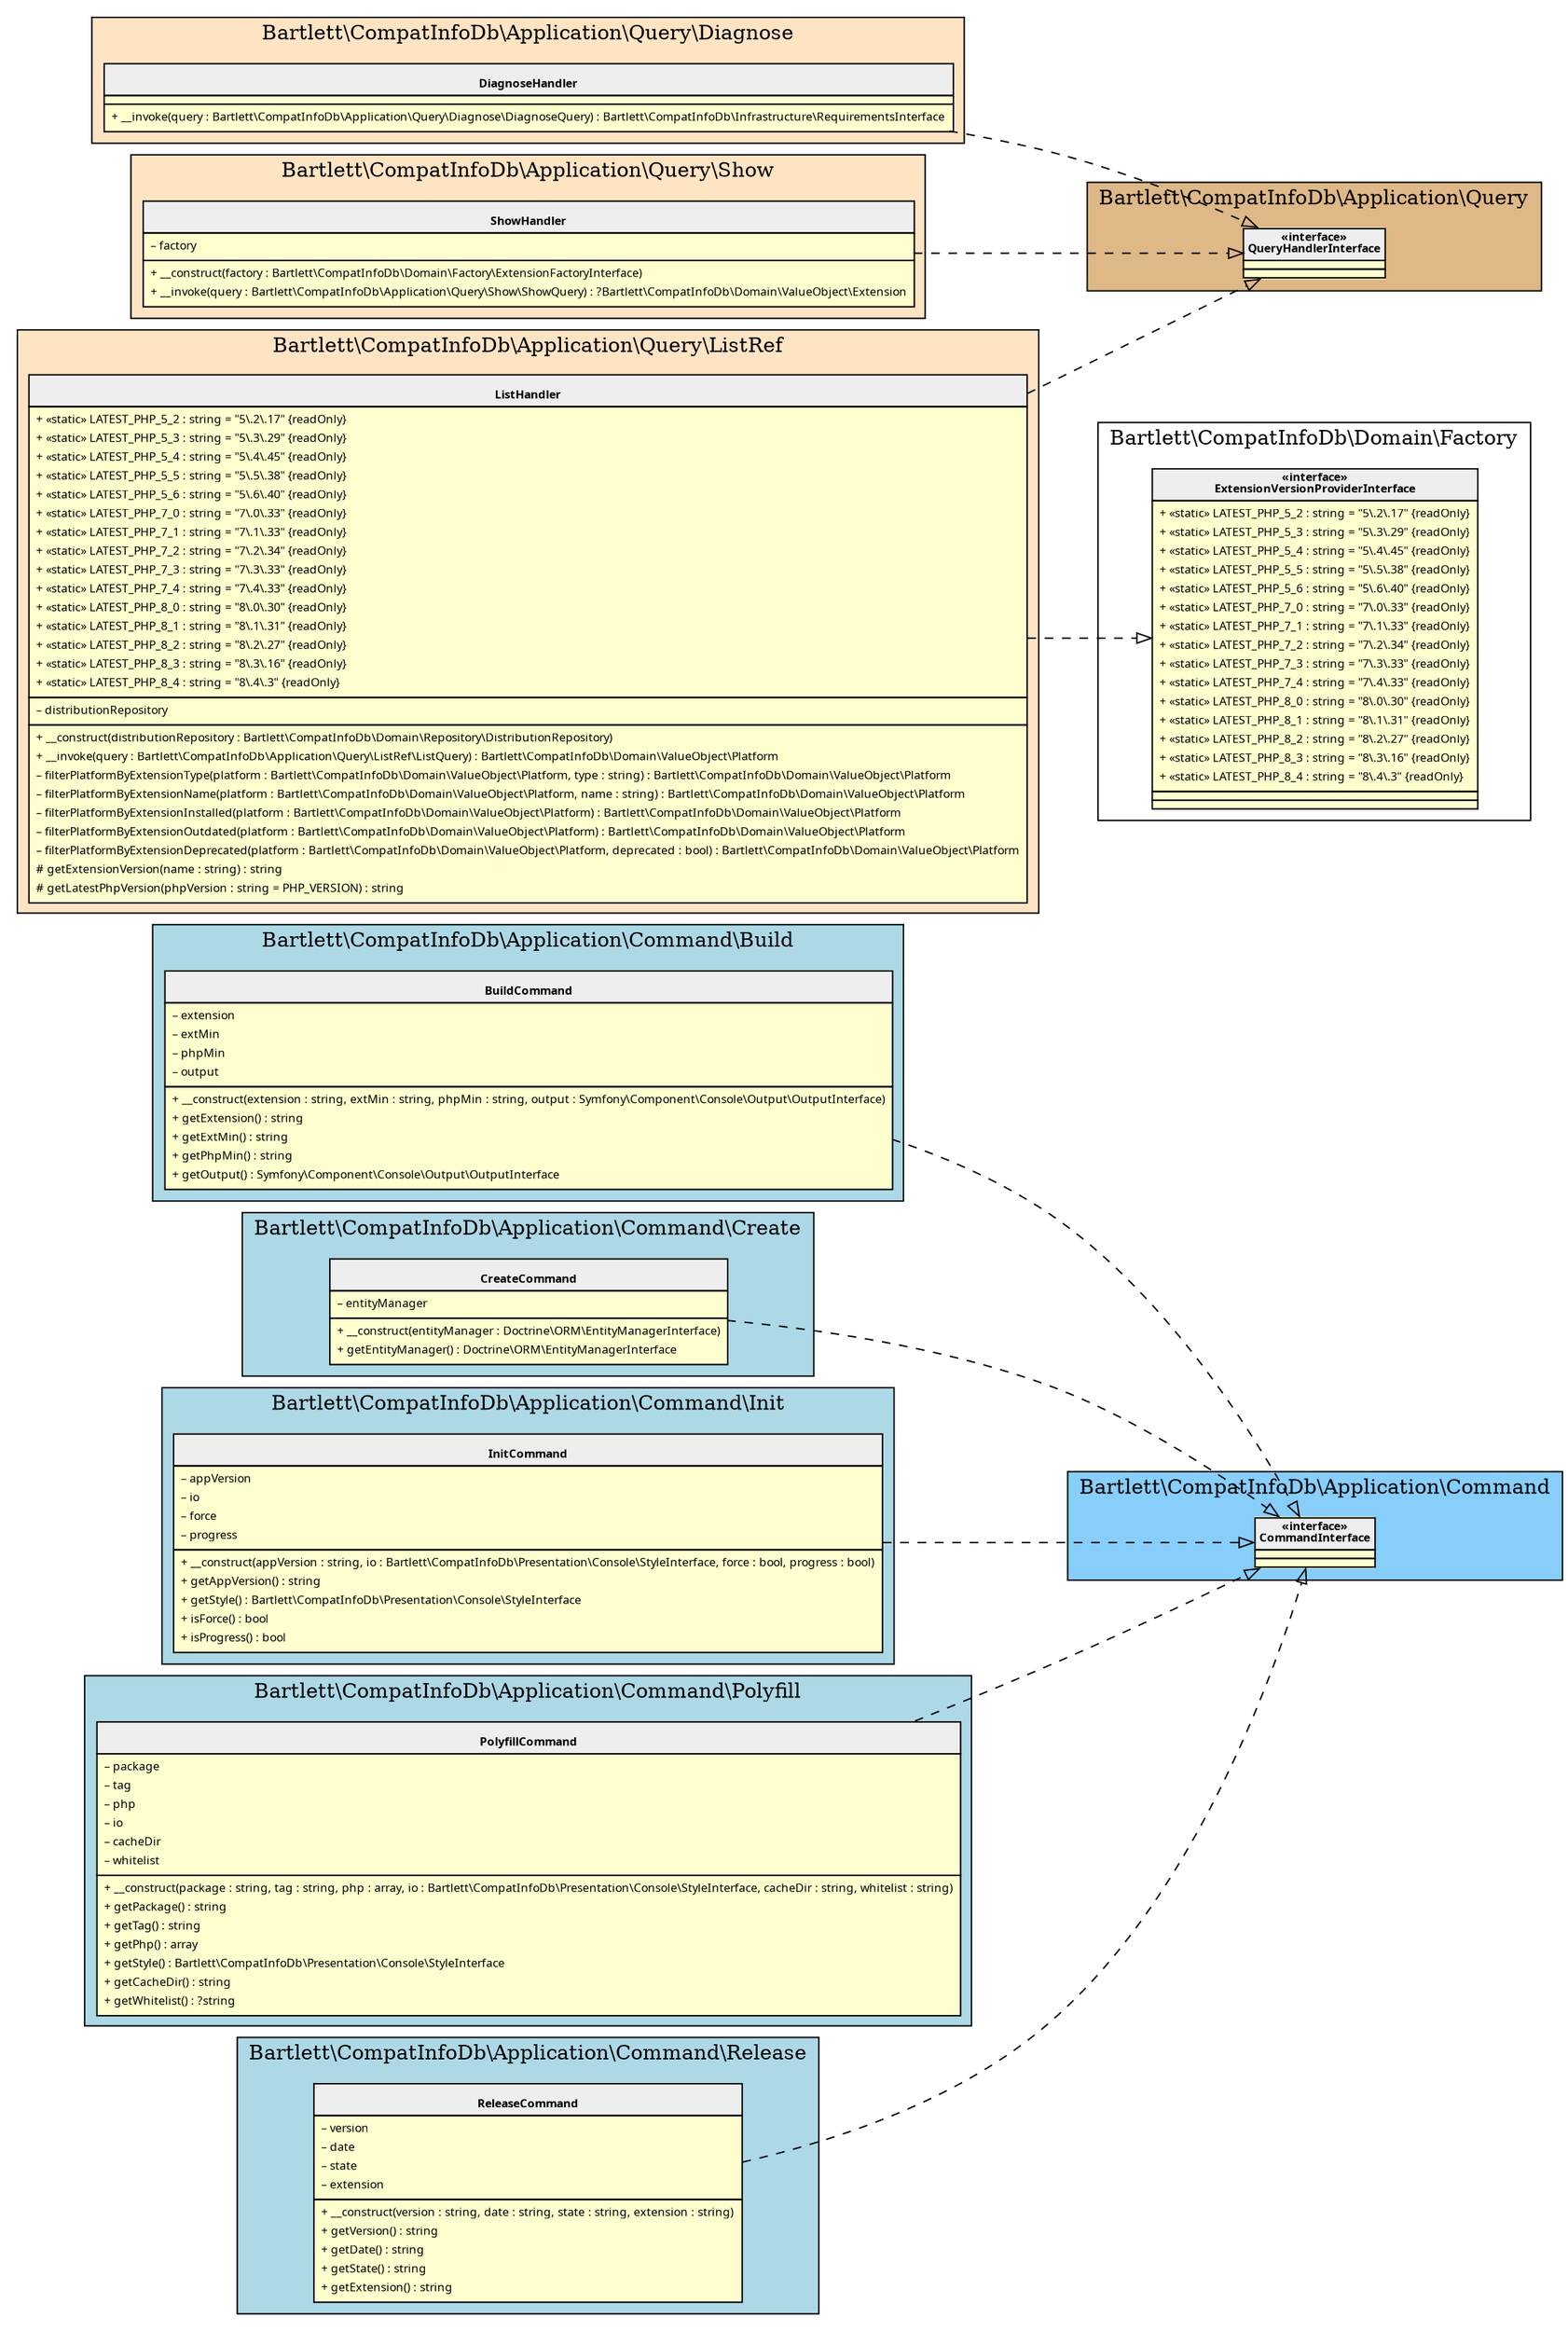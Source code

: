 digraph {
  graph [name="G" overlap="false" rankdir="LR" bgcolor="transparent"]
  node [fontname="Verdana" fontsize=8 shape="none" margin=0 fillcolor="#FEFECE" style="filled"]
  edge [fontname="Verdana" fontsize=8]
  subgraph cluster_0 {
    graph [bgcolor="LightBlue"]
    label = "Bartlett\\CompatInfoDb\\Application\\Command\\Build"
    "Bartlett\\CompatInfoDb\\Application\\Command\\Build\\BuildCommand" [shape="none" label=<
<table cellspacing="0" border="0" cellborder="1">
    <tr><td bgcolor="#eeeeee"><b><br/>BuildCommand</b></td></tr>
    <tr><td><table border="0" cellspacing="0" cellpadding="2">
    <tr><td align="left">– extension</td></tr>
    <tr><td align="left">– extMin</td></tr>
    <tr><td align="left">– phpMin</td></tr>
    <tr><td align="left">– output</td></tr>
</table></td></tr>
    <tr><td><table border="0" cellspacing="0" cellpadding="2">
    <tr><td align="left">+ __construct(extension : string, extMin : string, phpMin : string, output : Symfony\\Component\\Console\\Output\\OutputInterface)</td></tr>
    <tr><td align="left">+ getExtension() : string</td></tr>
    <tr><td align="left">+ getExtMin() : string</td></tr>
    <tr><td align="left">+ getPhpMin() : string</td></tr>
    <tr><td align="left">+ getOutput() : Symfony\\Component\\Console\\Output\\OutputInterface</td></tr>
</table></td></tr>
</table>>]
  }
  subgraph cluster_1 {
    graph [bgcolor="LightSkyBlue"]
    label = "Bartlett\\CompatInfoDb\\Application\\Command"
    "Bartlett\\CompatInfoDb\\Application\\Command\\CommandInterface" [shape="none" label=<
<table cellspacing="0" border="0" cellborder="1">
    <tr><td bgcolor="#eeeeee"><b>«interface»<br/>CommandInterface</b></td></tr>
    <tr><td></td></tr>
    <tr><td></td></tr>
</table>>]
  }
  subgraph cluster_2 {
    graph [bgcolor="LightBlue"]
    label = "Bartlett\\CompatInfoDb\\Application\\Command\\Create"
    "Bartlett\\CompatInfoDb\\Application\\Command\\Create\\CreateCommand" [shape="none" label=<
<table cellspacing="0" border="0" cellborder="1">
    <tr><td bgcolor="#eeeeee"><b><br/>CreateCommand</b></td></tr>
    <tr><td><table border="0" cellspacing="0" cellpadding="2">
    <tr><td align="left">– entityManager</td></tr>
</table></td></tr>
    <tr><td><table border="0" cellspacing="0" cellpadding="2">
    <tr><td align="left">+ __construct(entityManager : Doctrine\\ORM\\EntityManagerInterface)</td></tr>
    <tr><td align="left">+ getEntityManager() : Doctrine\\ORM\\EntityManagerInterface</td></tr>
</table></td></tr>
</table>>]
  }
  subgraph cluster_3 {
    graph [bgcolor="LightBlue"]
    label = "Bartlett\\CompatInfoDb\\Application\\Command\\Init"
    "Bartlett\\CompatInfoDb\\Application\\Command\\Init\\InitCommand" [shape="none" label=<
<table cellspacing="0" border="0" cellborder="1">
    <tr><td bgcolor="#eeeeee"><b><br/>InitCommand</b></td></tr>
    <tr><td><table border="0" cellspacing="0" cellpadding="2">
    <tr><td align="left">– appVersion</td></tr>
    <tr><td align="left">– io</td></tr>
    <tr><td align="left">– force</td></tr>
    <tr><td align="left">– progress</td></tr>
</table></td></tr>
    <tr><td><table border="0" cellspacing="0" cellpadding="2">
    <tr><td align="left">+ __construct(appVersion : string, io : Bartlett\\CompatInfoDb\\Presentation\\Console\\StyleInterface, force : bool, progress : bool)</td></tr>
    <tr><td align="left">+ getAppVersion() : string</td></tr>
    <tr><td align="left">+ getStyle() : Bartlett\\CompatInfoDb\\Presentation\\Console\\StyleInterface</td></tr>
    <tr><td align="left">+ isForce() : bool</td></tr>
    <tr><td align="left">+ isProgress() : bool</td></tr>
</table></td></tr>
</table>>]
  }
  subgraph cluster_4 {
    graph [bgcolor="LightBlue"]
    label = "Bartlett\\CompatInfoDb\\Application\\Command\\Polyfill"
    "Bartlett\\CompatInfoDb\\Application\\Command\\Polyfill\\PolyfillCommand" [shape="none" label=<
<table cellspacing="0" border="0" cellborder="1">
    <tr><td bgcolor="#eeeeee"><b><br/>PolyfillCommand</b></td></tr>
    <tr><td><table border="0" cellspacing="0" cellpadding="2">
    <tr><td align="left">– package</td></tr>
    <tr><td align="left">– tag</td></tr>
    <tr><td align="left">– php</td></tr>
    <tr><td align="left">– io</td></tr>
    <tr><td align="left">– cacheDir</td></tr>
    <tr><td align="left">– whitelist</td></tr>
</table></td></tr>
    <tr><td><table border="0" cellspacing="0" cellpadding="2">
    <tr><td align="left">+ __construct(package : string, tag : string, php : array, io : Bartlett\\CompatInfoDb\\Presentation\\Console\\StyleInterface, cacheDir : string, whitelist : string)</td></tr>
    <tr><td align="left">+ getPackage() : string</td></tr>
    <tr><td align="left">+ getTag() : string</td></tr>
    <tr><td align="left">+ getPhp() : array</td></tr>
    <tr><td align="left">+ getStyle() : Bartlett\\CompatInfoDb\\Presentation\\Console\\StyleInterface</td></tr>
    <tr><td align="left">+ getCacheDir() : string</td></tr>
    <tr><td align="left">+ getWhitelist() : ?string</td></tr>
</table></td></tr>
</table>>]
  }
  subgraph cluster_5 {
    graph [bgcolor="LightBlue"]
    label = "Bartlett\\CompatInfoDb\\Application\\Command\\Release"
    "Bartlett\\CompatInfoDb\\Application\\Command\\Release\\ReleaseCommand" [shape="none" label=<
<table cellspacing="0" border="0" cellborder="1">
    <tr><td bgcolor="#eeeeee"><b><br/>ReleaseCommand</b></td></tr>
    <tr><td><table border="0" cellspacing="0" cellpadding="2">
    <tr><td align="left">– version</td></tr>
    <tr><td align="left">– date</td></tr>
    <tr><td align="left">– state</td></tr>
    <tr><td align="left">– extension</td></tr>
</table></td></tr>
    <tr><td><table border="0" cellspacing="0" cellpadding="2">
    <tr><td align="left">+ __construct(version : string, date : string, state : string, extension : string)</td></tr>
    <tr><td align="left">+ getVersion() : string</td></tr>
    <tr><td align="left">+ getDate() : string</td></tr>
    <tr><td align="left">+ getState() : string</td></tr>
    <tr><td align="left">+ getExtension() : string</td></tr>
</table></td></tr>
</table>>]
  }
  subgraph cluster_6 {
    graph [bgcolor="Bisque"]
    label = "Bartlett\\CompatInfoDb\\Application\\Query\\Diagnose"
    "Bartlett\\CompatInfoDb\\Application\\Query\\Diagnose\\DiagnoseHandler" [shape="none" label=<
<table cellspacing="0" border="0" cellborder="1">
    <tr><td bgcolor="#eeeeee"><b><br/>DiagnoseHandler</b></td></tr>
    <tr><td></td></tr>
    <tr><td><table border="0" cellspacing="0" cellpadding="2">
    <tr><td align="left">+ __invoke(query : Bartlett\\CompatInfoDb\\Application\\Query\\Diagnose\\DiagnoseQuery) : Bartlett\\CompatInfoDb\\Infrastructure\\RequirementsInterface</td></tr>
</table></td></tr>
</table>>]
  }
  subgraph cluster_7 {
    graph [bgcolor="BurlyWood"]
    label = "Bartlett\\CompatInfoDb\\Application\\Query"
    "Bartlett\\CompatInfoDb\\Application\\Query\\QueryHandlerInterface" [shape="none" label=<
<table cellspacing="0" border="0" cellborder="1">
    <tr><td bgcolor="#eeeeee"><b>«interface»<br/>QueryHandlerInterface</b></td></tr>
    <tr><td></td></tr>
    <tr><td></td></tr>
</table>>]
  }
  subgraph cluster_8 {
    graph [bgcolor="Bisque"]
    label = "Bartlett\\CompatInfoDb\\Application\\Query\\ListRef"
    "Bartlett\\CompatInfoDb\\Application\\Query\\ListRef\\ListHandler" [shape="none" label=<
<table cellspacing="0" border="0" cellborder="1">
    <tr><td bgcolor="#eeeeee"><b><br/>ListHandler</b></td></tr>
    <tr><td><table border="0" cellspacing="0" cellpadding="2">
    <tr><td align="left">+ «static» LATEST_PHP_5_2 : string = "5\.2\.17" {readOnly}</td></tr>
    <tr><td align="left">+ «static» LATEST_PHP_5_3 : string = "5\.3\.29" {readOnly}</td></tr>
    <tr><td align="left">+ «static» LATEST_PHP_5_4 : string = "5\.4\.45" {readOnly}</td></tr>
    <tr><td align="left">+ «static» LATEST_PHP_5_5 : string = "5\.5\.38" {readOnly}</td></tr>
    <tr><td align="left">+ «static» LATEST_PHP_5_6 : string = "5\.6\.40" {readOnly}</td></tr>
    <tr><td align="left">+ «static» LATEST_PHP_7_0 : string = "7\.0\.33" {readOnly}</td></tr>
    <tr><td align="left">+ «static» LATEST_PHP_7_1 : string = "7\.1\.33" {readOnly}</td></tr>
    <tr><td align="left">+ «static» LATEST_PHP_7_2 : string = "7\.2\.34" {readOnly}</td></tr>
    <tr><td align="left">+ «static» LATEST_PHP_7_3 : string = "7\.3\.33" {readOnly}</td></tr>
    <tr><td align="left">+ «static» LATEST_PHP_7_4 : string = "7\.4\.33" {readOnly}</td></tr>
    <tr><td align="left">+ «static» LATEST_PHP_8_0 : string = "8\.0\.30" {readOnly}</td></tr>
    <tr><td align="left">+ «static» LATEST_PHP_8_1 : string = "8\.1\.31" {readOnly}</td></tr>
    <tr><td align="left">+ «static» LATEST_PHP_8_2 : string = "8\.2\.27" {readOnly}</td></tr>
    <tr><td align="left">+ «static» LATEST_PHP_8_3 : string = "8\.3\.16" {readOnly}</td></tr>
    <tr><td align="left">+ «static» LATEST_PHP_8_4 : string = "8\.4\.3" {readOnly}</td></tr>
</table></td></tr>
    <tr><td><table border="0" cellspacing="0" cellpadding="2">
    <tr><td align="left">– distributionRepository</td></tr>
</table></td></tr>
    <tr><td><table border="0" cellspacing="0" cellpadding="2">
    <tr><td align="left">+ __construct(distributionRepository : Bartlett\\CompatInfoDb\\Domain\\Repository\\DistributionRepository)</td></tr>
    <tr><td align="left">+ __invoke(query : Bartlett\\CompatInfoDb\\Application\\Query\\ListRef\\ListQuery) : Bartlett\\CompatInfoDb\\Domain\\ValueObject\\Platform</td></tr>
    <tr><td align="left">– filterPlatformByExtensionType(platform : Bartlett\\CompatInfoDb\\Domain\\ValueObject\\Platform, type : string) : Bartlett\\CompatInfoDb\\Domain\\ValueObject\\Platform</td></tr>
    <tr><td align="left">– filterPlatformByExtensionName(platform : Bartlett\\CompatInfoDb\\Domain\\ValueObject\\Platform, name : string) : Bartlett\\CompatInfoDb\\Domain\\ValueObject\\Platform</td></tr>
    <tr><td align="left">– filterPlatformByExtensionInstalled(platform : Bartlett\\CompatInfoDb\\Domain\\ValueObject\\Platform) : Bartlett\\CompatInfoDb\\Domain\\ValueObject\\Platform</td></tr>
    <tr><td align="left">– filterPlatformByExtensionOutdated(platform : Bartlett\\CompatInfoDb\\Domain\\ValueObject\\Platform) : Bartlett\\CompatInfoDb\\Domain\\ValueObject\\Platform</td></tr>
    <tr><td align="left">– filterPlatformByExtensionDeprecated(platform : Bartlett\\CompatInfoDb\\Domain\\ValueObject\\Platform, deprecated : bool) : Bartlett\\CompatInfoDb\\Domain\\ValueObject\\Platform</td></tr>
    <tr><td align="left"># getExtensionVersion(name : string) : string</td></tr>
    <tr><td align="left"># getLatestPhpVersion(phpVersion : string = PHP_VERSION) : string</td></tr>
</table></td></tr>
</table>>]
  }
  subgraph cluster_9 {
    label = "Bartlett\\CompatInfoDb\\Domain\\Factory"
    "Bartlett\\CompatInfoDb\\Domain\\Factory\\ExtensionVersionProviderInterface" [shape="none" label=<
<table cellspacing="0" border="0" cellborder="1">
    <tr><td bgcolor="#eeeeee"><b>«interface»<br/>ExtensionVersionProviderInterface</b></td></tr>
    <tr><td><table border="0" cellspacing="0" cellpadding="2">
    <tr><td align="left">+ «static» LATEST_PHP_5_2 : string = "5\.2\.17" {readOnly}</td></tr>
    <tr><td align="left">+ «static» LATEST_PHP_5_3 : string = "5\.3\.29" {readOnly}</td></tr>
    <tr><td align="left">+ «static» LATEST_PHP_5_4 : string = "5\.4\.45" {readOnly}</td></tr>
    <tr><td align="left">+ «static» LATEST_PHP_5_5 : string = "5\.5\.38" {readOnly}</td></tr>
    <tr><td align="left">+ «static» LATEST_PHP_5_6 : string = "5\.6\.40" {readOnly}</td></tr>
    <tr><td align="left">+ «static» LATEST_PHP_7_0 : string = "7\.0\.33" {readOnly}</td></tr>
    <tr><td align="left">+ «static» LATEST_PHP_7_1 : string = "7\.1\.33" {readOnly}</td></tr>
    <tr><td align="left">+ «static» LATEST_PHP_7_2 : string = "7\.2\.34" {readOnly}</td></tr>
    <tr><td align="left">+ «static» LATEST_PHP_7_3 : string = "7\.3\.33" {readOnly}</td></tr>
    <tr><td align="left">+ «static» LATEST_PHP_7_4 : string = "7\.4\.33" {readOnly}</td></tr>
    <tr><td align="left">+ «static» LATEST_PHP_8_0 : string = "8\.0\.30" {readOnly}</td></tr>
    <tr><td align="left">+ «static» LATEST_PHP_8_1 : string = "8\.1\.31" {readOnly}</td></tr>
    <tr><td align="left">+ «static» LATEST_PHP_8_2 : string = "8\.2\.27" {readOnly}</td></tr>
    <tr><td align="left">+ «static» LATEST_PHP_8_3 : string = "8\.3\.16" {readOnly}</td></tr>
    <tr><td align="left">+ «static» LATEST_PHP_8_4 : string = "8\.4\.3" {readOnly}</td></tr>
</table></td></tr>
    <tr><td></td></tr>
    <tr><td></td></tr>
</table>>]
  }
  subgraph cluster_10 {
    graph [bgcolor="Bisque"]
    label = "Bartlett\\CompatInfoDb\\Application\\Query\\Show"
    "Bartlett\\CompatInfoDb\\Application\\Query\\Show\\ShowHandler" [shape="none" label=<
<table cellspacing="0" border="0" cellborder="1">
    <tr><td bgcolor="#eeeeee"><b><br/>ShowHandler</b></td></tr>
    <tr><td><table border="0" cellspacing="0" cellpadding="2">
    <tr><td align="left">– factory</td></tr>
</table></td></tr>
    <tr><td><table border="0" cellspacing="0" cellpadding="2">
    <tr><td align="left">+ __construct(factory : Bartlett\\CompatInfoDb\\Domain\\Factory\\ExtensionFactoryInterface)</td></tr>
    <tr><td align="left">+ __invoke(query : Bartlett\\CompatInfoDb\\Application\\Query\\Show\\ShowQuery) : ?Bartlett\\CompatInfoDb\\Domain\\ValueObject\\Extension</td></tr>
</table></td></tr>
</table>>]
  }
  "Bartlett\\CompatInfoDb\\Application\\Command\\Build\\BuildCommand" -> "Bartlett\\CompatInfoDb\\Application\\Command\\CommandInterface" [arrowhead="empty" style="dashed"]
  "Bartlett\\CompatInfoDb\\Application\\Command\\Create\\CreateCommand" -> "Bartlett\\CompatInfoDb\\Application\\Command\\CommandInterface" [arrowhead="empty" style="dashed"]
  "Bartlett\\CompatInfoDb\\Application\\Command\\Init\\InitCommand" -> "Bartlett\\CompatInfoDb\\Application\\Command\\CommandInterface" [arrowhead="empty" style="dashed"]
  "Bartlett\\CompatInfoDb\\Application\\Command\\Polyfill\\PolyfillCommand" -> "Bartlett\\CompatInfoDb\\Application\\Command\\CommandInterface" [arrowhead="empty" style="dashed"]
  "Bartlett\\CompatInfoDb\\Application\\Command\\Release\\ReleaseCommand" -> "Bartlett\\CompatInfoDb\\Application\\Command\\CommandInterface" [arrowhead="empty" style="dashed"]
  "Bartlett\\CompatInfoDb\\Application\\Query\\Diagnose\\DiagnoseHandler" -> "Bartlett\\CompatInfoDb\\Application\\Query\\QueryHandlerInterface" [arrowhead="empty" style="dashed"]
  "Bartlett\\CompatInfoDb\\Application\\Query\\ListRef\\ListHandler" -> "Bartlett\\CompatInfoDb\\Application\\Query\\QueryHandlerInterface" [arrowhead="empty" style="dashed"]
  "Bartlett\\CompatInfoDb\\Application\\Query\\ListRef\\ListHandler" -> "Bartlett\\CompatInfoDb\\Domain\\Factory\\ExtensionVersionProviderInterface" [arrowhead="empty" style="dashed"]
  "Bartlett\\CompatInfoDb\\Application\\Query\\Show\\ShowHandler" -> "Bartlett\\CompatInfoDb\\Application\\Query\\QueryHandlerInterface" [arrowhead="empty" style="dashed"]
}
